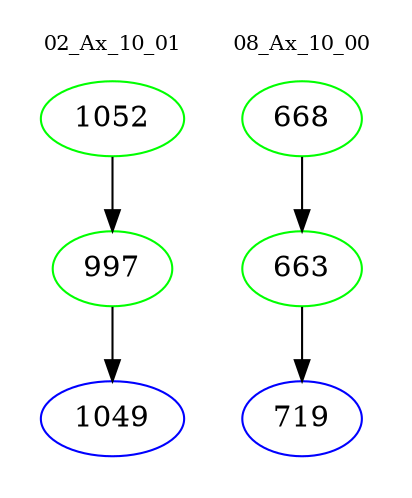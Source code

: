 digraph{
subgraph cluster_0 {
color = white
label = "02_Ax_10_01";
fontsize=10;
T0_1052 [label="1052", color="green"]
T0_1052 -> T0_997 [color="black"]
T0_997 [label="997", color="green"]
T0_997 -> T0_1049 [color="black"]
T0_1049 [label="1049", color="blue"]
}
subgraph cluster_1 {
color = white
label = "08_Ax_10_00";
fontsize=10;
T1_668 [label="668", color="green"]
T1_668 -> T1_663 [color="black"]
T1_663 [label="663", color="green"]
T1_663 -> T1_719 [color="black"]
T1_719 [label="719", color="blue"]
}
}
